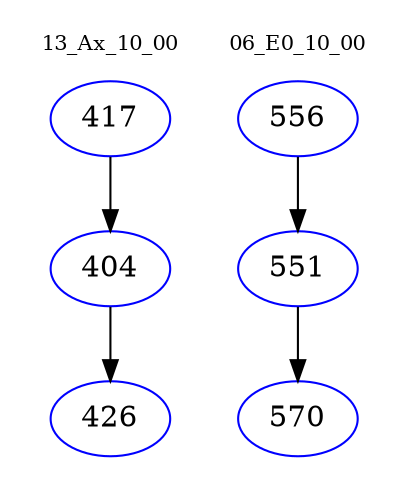 digraph{
subgraph cluster_0 {
color = white
label = "13_Ax_10_00";
fontsize=10;
T0_417 [label="417", color="blue"]
T0_417 -> T0_404 [color="black"]
T0_404 [label="404", color="blue"]
T0_404 -> T0_426 [color="black"]
T0_426 [label="426", color="blue"]
}
subgraph cluster_1 {
color = white
label = "06_E0_10_00";
fontsize=10;
T1_556 [label="556", color="blue"]
T1_556 -> T1_551 [color="black"]
T1_551 [label="551", color="blue"]
T1_551 -> T1_570 [color="black"]
T1_570 [label="570", color="blue"]
}
}
